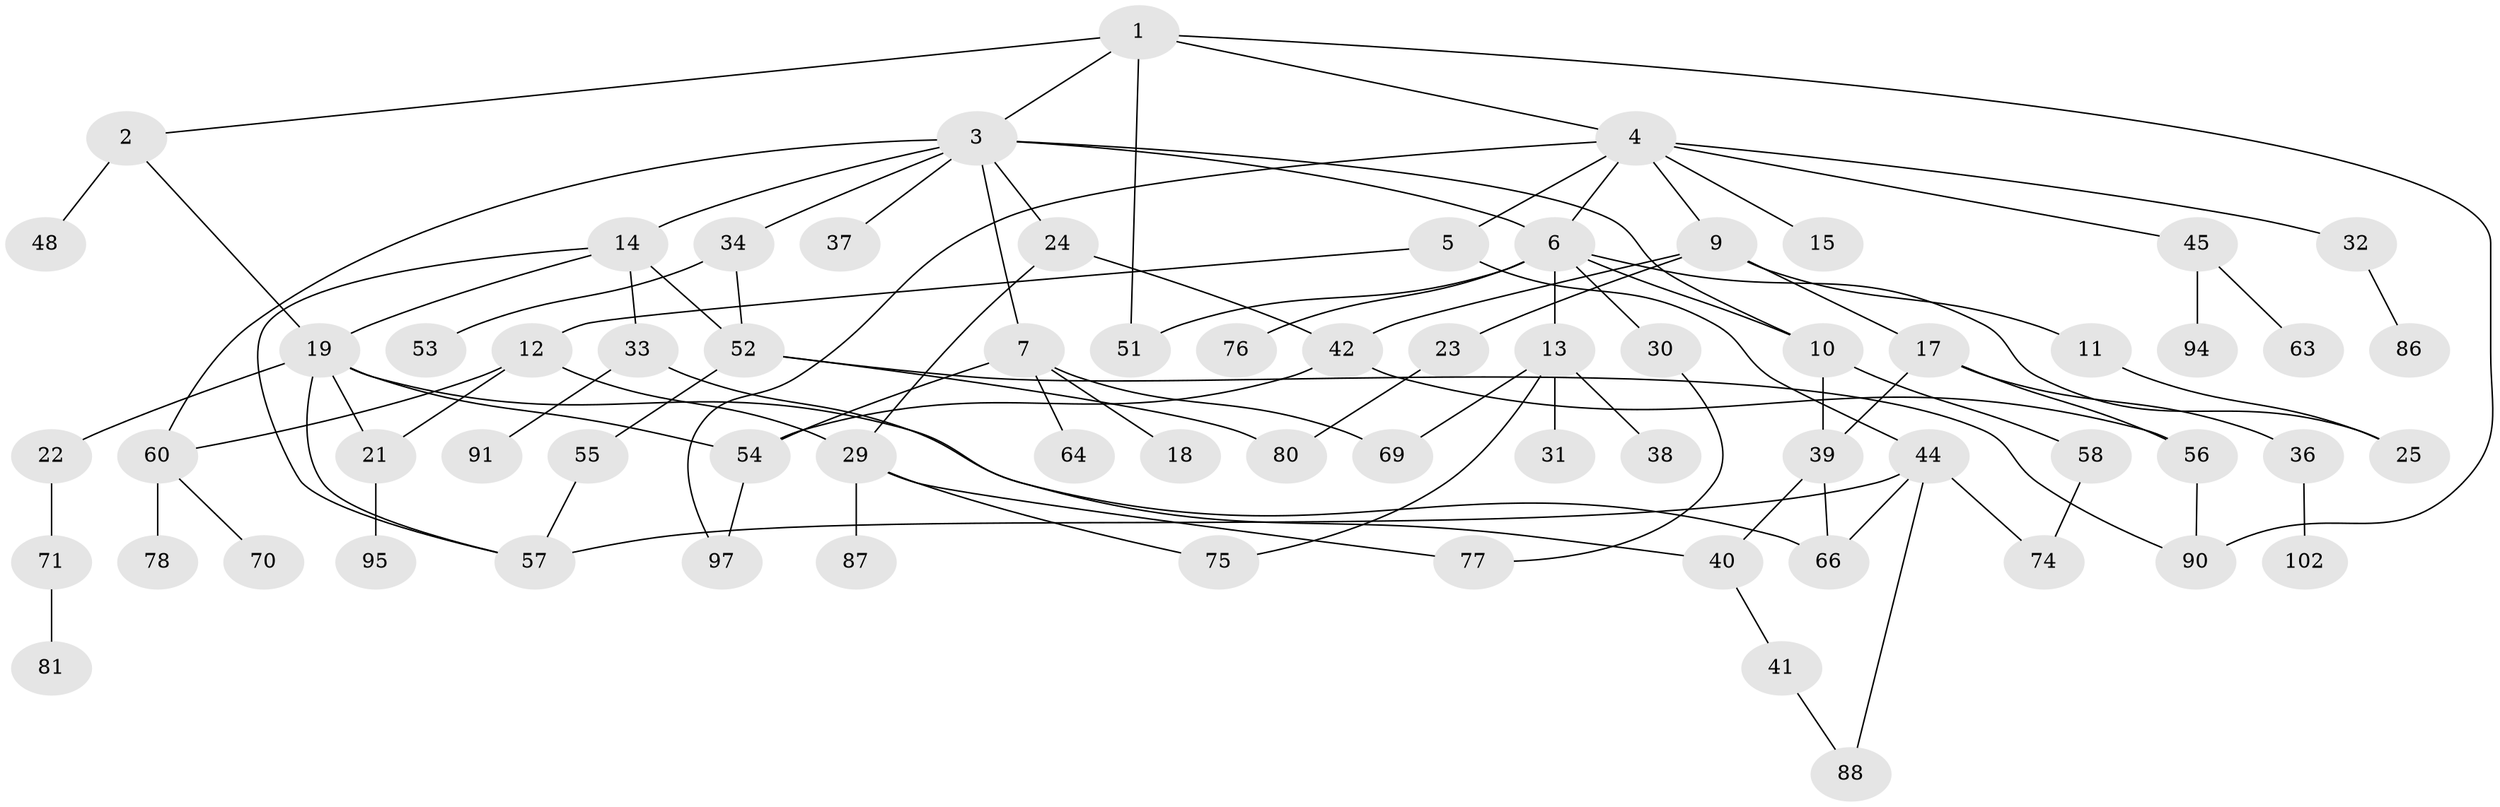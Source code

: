 // original degree distribution, {6: 0.02857142857142857, 3: 0.21904761904761905, 8: 0.01904761904761905, 7: 0.01904761904761905, 4: 0.08571428571428572, 5: 0.0380952380952381, 1: 0.2761904761904762, 2: 0.3142857142857143}
// Generated by graph-tools (version 1.1) at 2025/10/02/27/25 16:10:55]
// undirected, 69 vertices, 97 edges
graph export_dot {
graph [start="1"]
  node [color=gray90,style=filled];
  1 [super="+8"];
  2 [super="+27"];
  3 [super="+26"];
  4 [super="+28"];
  5 [super="+67"];
  6 [super="+73"];
  7 [super="+100"];
  9 [super="+105"];
  10 [super="+16"];
  11;
  12 [super="+43"];
  13 [super="+46"];
  14 [super="+20"];
  15;
  17 [super="+62"];
  18;
  19 [super="+98"];
  21 [super="+68"];
  22;
  23;
  24 [super="+35"];
  25 [super="+82"];
  29 [super="+47"];
  30 [super="+72"];
  31;
  32;
  33 [super="+49"];
  34 [super="+96"];
  36 [super="+104"];
  37;
  38;
  39 [super="+83"];
  40;
  41 [super="+79"];
  42;
  44 [super="+50"];
  45 [super="+65"];
  48;
  51;
  52 [super="+85"];
  53;
  54 [super="+103"];
  55 [super="+101"];
  56;
  57 [super="+59"];
  58;
  60 [super="+61"];
  63;
  64 [super="+99"];
  66;
  69;
  70;
  71;
  74 [super="+92"];
  75 [super="+89"];
  76;
  77 [super="+84"];
  78;
  80 [super="+93"];
  81;
  86;
  87;
  88;
  90;
  91;
  94;
  95;
  97;
  102;
  1 -- 2;
  1 -- 3;
  1 -- 4;
  1 -- 51;
  1 -- 90;
  2 -- 48;
  2 -- 19;
  3 -- 6;
  3 -- 7;
  3 -- 10;
  3 -- 14;
  3 -- 24;
  3 -- 34;
  3 -- 37;
  3 -- 60;
  4 -- 5;
  4 -- 9;
  4 -- 15;
  4 -- 32;
  4 -- 45;
  4 -- 97;
  4 -- 6;
  5 -- 12;
  5 -- 44;
  6 -- 13;
  6 -- 30;
  6 -- 76;
  6 -- 10;
  6 -- 25;
  6 -- 51;
  7 -- 18;
  7 -- 64;
  7 -- 69;
  7 -- 54;
  9 -- 11;
  9 -- 17;
  9 -- 23;
  9 -- 42;
  10 -- 58;
  10 -- 39;
  11 -- 25;
  12 -- 29;
  12 -- 21;
  12 -- 60;
  13 -- 31;
  13 -- 38;
  13 -- 75;
  13 -- 69;
  14 -- 19;
  14 -- 52;
  14 -- 33 [weight=2];
  14 -- 57;
  17 -- 36;
  17 -- 56;
  17 -- 39;
  19 -- 21;
  19 -- 22;
  19 -- 57;
  19 -- 66;
  19 -- 54;
  21 -- 95;
  22 -- 71;
  23 -- 80;
  24 -- 42;
  24 -- 29;
  29 -- 75;
  29 -- 77;
  29 -- 87;
  30 -- 77;
  32 -- 86;
  33 -- 40;
  33 -- 91;
  34 -- 53;
  34 -- 52;
  36 -- 102;
  39 -- 66;
  39 -- 40;
  40 -- 41;
  41 -- 88;
  42 -- 54;
  42 -- 56;
  44 -- 74;
  44 -- 88;
  44 -- 57;
  44 -- 66;
  45 -- 63;
  45 -- 94;
  52 -- 55;
  52 -- 90;
  52 -- 80;
  54 -- 97;
  55 -- 57;
  56 -- 90;
  58 -- 74;
  60 -- 78;
  60 -- 70;
  71 -- 81;
}

